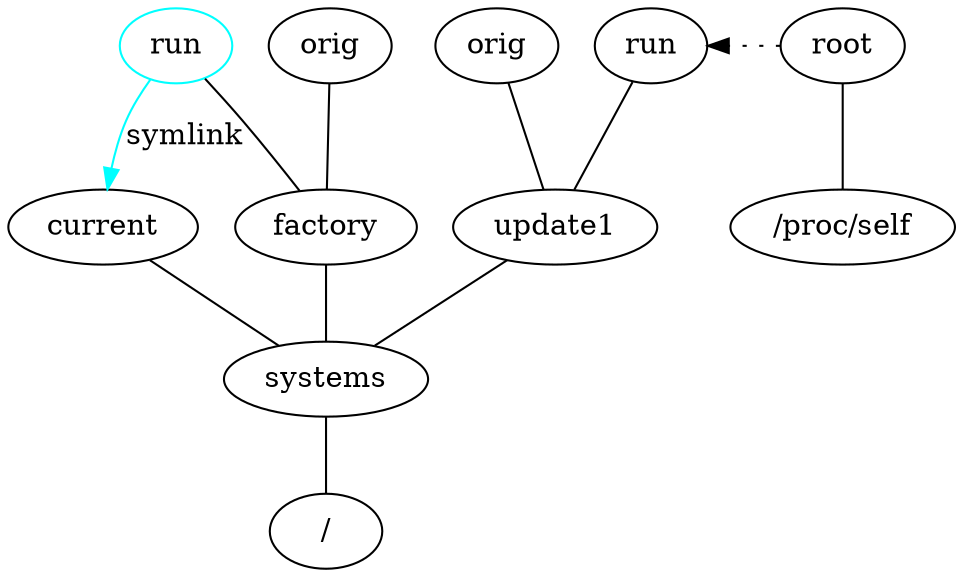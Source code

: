 digraph renameat2_fslayout {
    "/" [label="/"]
    current [label="current"]
    version_factory [label="factory"]
    version_factory_run [label="run",color=cyan]
    version_factory_orig [label="orig"]
    version_update1 [label="update1"]
    version_update1_run [label="run"]
    version_update1_orig [label="orig"]

    systems -> "/" [arrowhead=none]
    current -> systems [arrowhead=none]

    version_factory -> systems [arrowhead=none]
    version_factory_run -> version_factory [arrowhead=none]
    version_factory_orig -> version_factory [arrowhead=none]

    version_update1 -> systems [arrowhead=none]
    version_update1_run -> version_update1 [arrowhead=none]
    version_update1_orig -> version_update1 [arrowhead=none]

    version_factory_run -> current [label="symlink",color=cyan,constraint=false]

    proc_self [label="/proc/self"]
    proc_root [label="root"]
    proc_root -> proc_self [arrowhead=none]
    proc_root -> version_update1_run [style=dotted,constraint=false]
}
